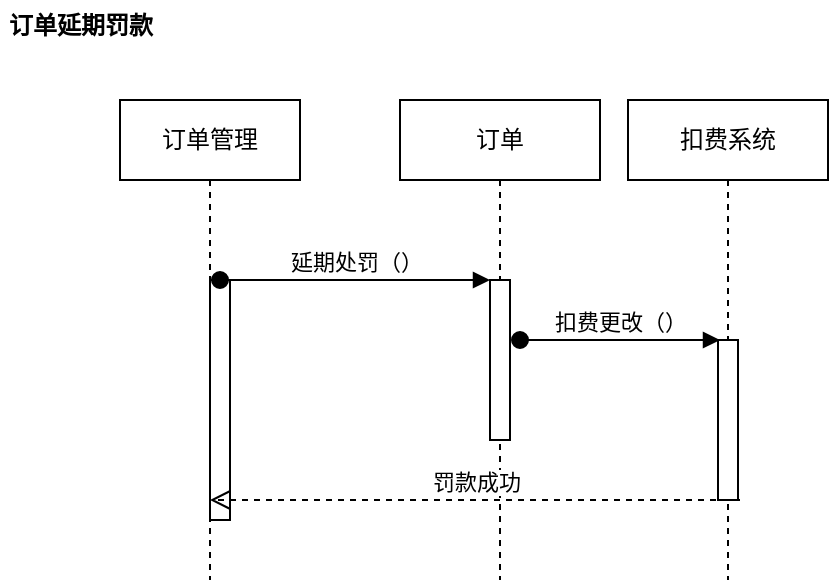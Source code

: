 <mxfile version="22.1.3" type="device">
  <diagram name="第 1 页" id="YVTuk3Nb856GIpS19Aai">
    <mxGraphModel dx="1339" dy="793" grid="1" gridSize="10" guides="1" tooltips="1" connect="1" arrows="1" fold="1" page="1" pageScale="1" pageWidth="827" pageHeight="1169" background="#ffffff" math="0" shadow="0">
      <root>
        <mxCell id="0" />
        <mxCell id="1" parent="0" />
        <mxCell id="lT37D_UdCMuMVfzR3_w9-1" value="订单管理" style="shape=umlLifeline;perimeter=lifelinePerimeter;whiteSpace=wrap;html=1;container=1;dropTarget=0;collapsible=0;recursiveResize=0;outlineConnect=0;portConstraint=eastwest;newEdgeStyle={&quot;curved&quot;:0,&quot;rounded&quot;:0};" vertex="1" parent="1">
          <mxGeometry x="160" y="260" width="90" height="240" as="geometry" />
        </mxCell>
        <mxCell id="lT37D_UdCMuMVfzR3_w9-2" value="" style="html=1;points=[[0,0,0,0,5],[0,1,0,0,-5],[1,0,0,0,5],[1,1,0,0,-5]];perimeter=orthogonalPerimeter;outlineConnect=0;targetShapes=umlLifeline;portConstraint=eastwest;newEdgeStyle={&quot;curved&quot;:0,&quot;rounded&quot;:0};" vertex="1" parent="lT37D_UdCMuMVfzR3_w9-1">
          <mxGeometry x="45" y="90" width="10" height="120" as="geometry" />
        </mxCell>
        <mxCell id="lT37D_UdCMuMVfzR3_w9-3" value="订单" style="shape=umlLifeline;perimeter=lifelinePerimeter;whiteSpace=wrap;html=1;container=1;dropTarget=0;collapsible=0;recursiveResize=0;outlineConnect=0;portConstraint=eastwest;newEdgeStyle={&quot;curved&quot;:0,&quot;rounded&quot;:0};" vertex="1" parent="1">
          <mxGeometry x="300" y="260" width="100" height="240" as="geometry" />
        </mxCell>
        <mxCell id="lT37D_UdCMuMVfzR3_w9-4" value="" style="html=1;points=[[0,0,0,0,5],[0,1,0,0,-5],[1,0,0,0,5],[1,1,0,0,-5]];perimeter=orthogonalPerimeter;outlineConnect=0;targetShapes=umlLifeline;portConstraint=eastwest;newEdgeStyle={&quot;curved&quot;:0,&quot;rounded&quot;:0};" vertex="1" parent="lT37D_UdCMuMVfzR3_w9-3">
          <mxGeometry x="45" y="90" width="10" height="80" as="geometry" />
        </mxCell>
        <mxCell id="lT37D_UdCMuMVfzR3_w9-5" value="延期处罚（）" style="html=1;verticalAlign=bottom;startArrow=oval;startFill=1;endArrow=block;startSize=8;curved=0;rounded=0;" edge="1" parent="1" target="lT37D_UdCMuMVfzR3_w9-4">
          <mxGeometry width="60" relative="1" as="geometry">
            <mxPoint x="210" y="350" as="sourcePoint" />
            <mxPoint x="340" y="350" as="targetPoint" />
          </mxGeometry>
        </mxCell>
        <mxCell id="lT37D_UdCMuMVfzR3_w9-6" value="扣费更改（）" style="html=1;verticalAlign=bottom;startArrow=oval;startFill=1;endArrow=block;startSize=8;curved=0;rounded=0;" edge="1" parent="1">
          <mxGeometry width="60" relative="1" as="geometry">
            <mxPoint x="360" y="380" as="sourcePoint" />
            <mxPoint x="460" y="380" as="targetPoint" />
          </mxGeometry>
        </mxCell>
        <mxCell id="lT37D_UdCMuMVfzR3_w9-7" value="扣费系统" style="shape=umlLifeline;perimeter=lifelinePerimeter;whiteSpace=wrap;html=1;container=1;dropTarget=0;collapsible=0;recursiveResize=0;outlineConnect=0;portConstraint=eastwest;newEdgeStyle={&quot;curved&quot;:0,&quot;rounded&quot;:0};" vertex="1" parent="1">
          <mxGeometry x="414" y="260" width="100" height="240" as="geometry" />
        </mxCell>
        <mxCell id="lT37D_UdCMuMVfzR3_w9-8" value="" style="html=1;points=[[0,0,0,0,5],[0,1,0,0,-5],[1,0,0,0,5],[1,1,0,0,-5]];perimeter=orthogonalPerimeter;outlineConnect=0;targetShapes=umlLifeline;portConstraint=eastwest;newEdgeStyle={&quot;curved&quot;:0,&quot;rounded&quot;:0};" vertex="1" parent="lT37D_UdCMuMVfzR3_w9-7">
          <mxGeometry x="45" y="120" width="10" height="80" as="geometry" />
        </mxCell>
        <mxCell id="lT37D_UdCMuMVfzR3_w9-9" value="罚款成功" style="html=1;verticalAlign=bottom;endArrow=open;dashed=1;endSize=8;curved=0;rounded=0;" edge="1" parent="1" target="lT37D_UdCMuMVfzR3_w9-1">
          <mxGeometry relative="1" as="geometry">
            <mxPoint x="470" y="460" as="sourcePoint" />
            <mxPoint x="390" y="460" as="targetPoint" />
          </mxGeometry>
        </mxCell>
        <mxCell id="lT37D_UdCMuMVfzR3_w9-10" value="订单延期罚款" style="text;align=center;fontStyle=1;verticalAlign=middle;spacingLeft=3;spacingRight=3;strokeColor=none;rotatable=0;points=[[0,0.5],[1,0.5]];portConstraint=eastwest;html=1;" vertex="1" parent="1">
          <mxGeometry x="100" y="210" width="80" height="26" as="geometry" />
        </mxCell>
      </root>
    </mxGraphModel>
  </diagram>
</mxfile>
